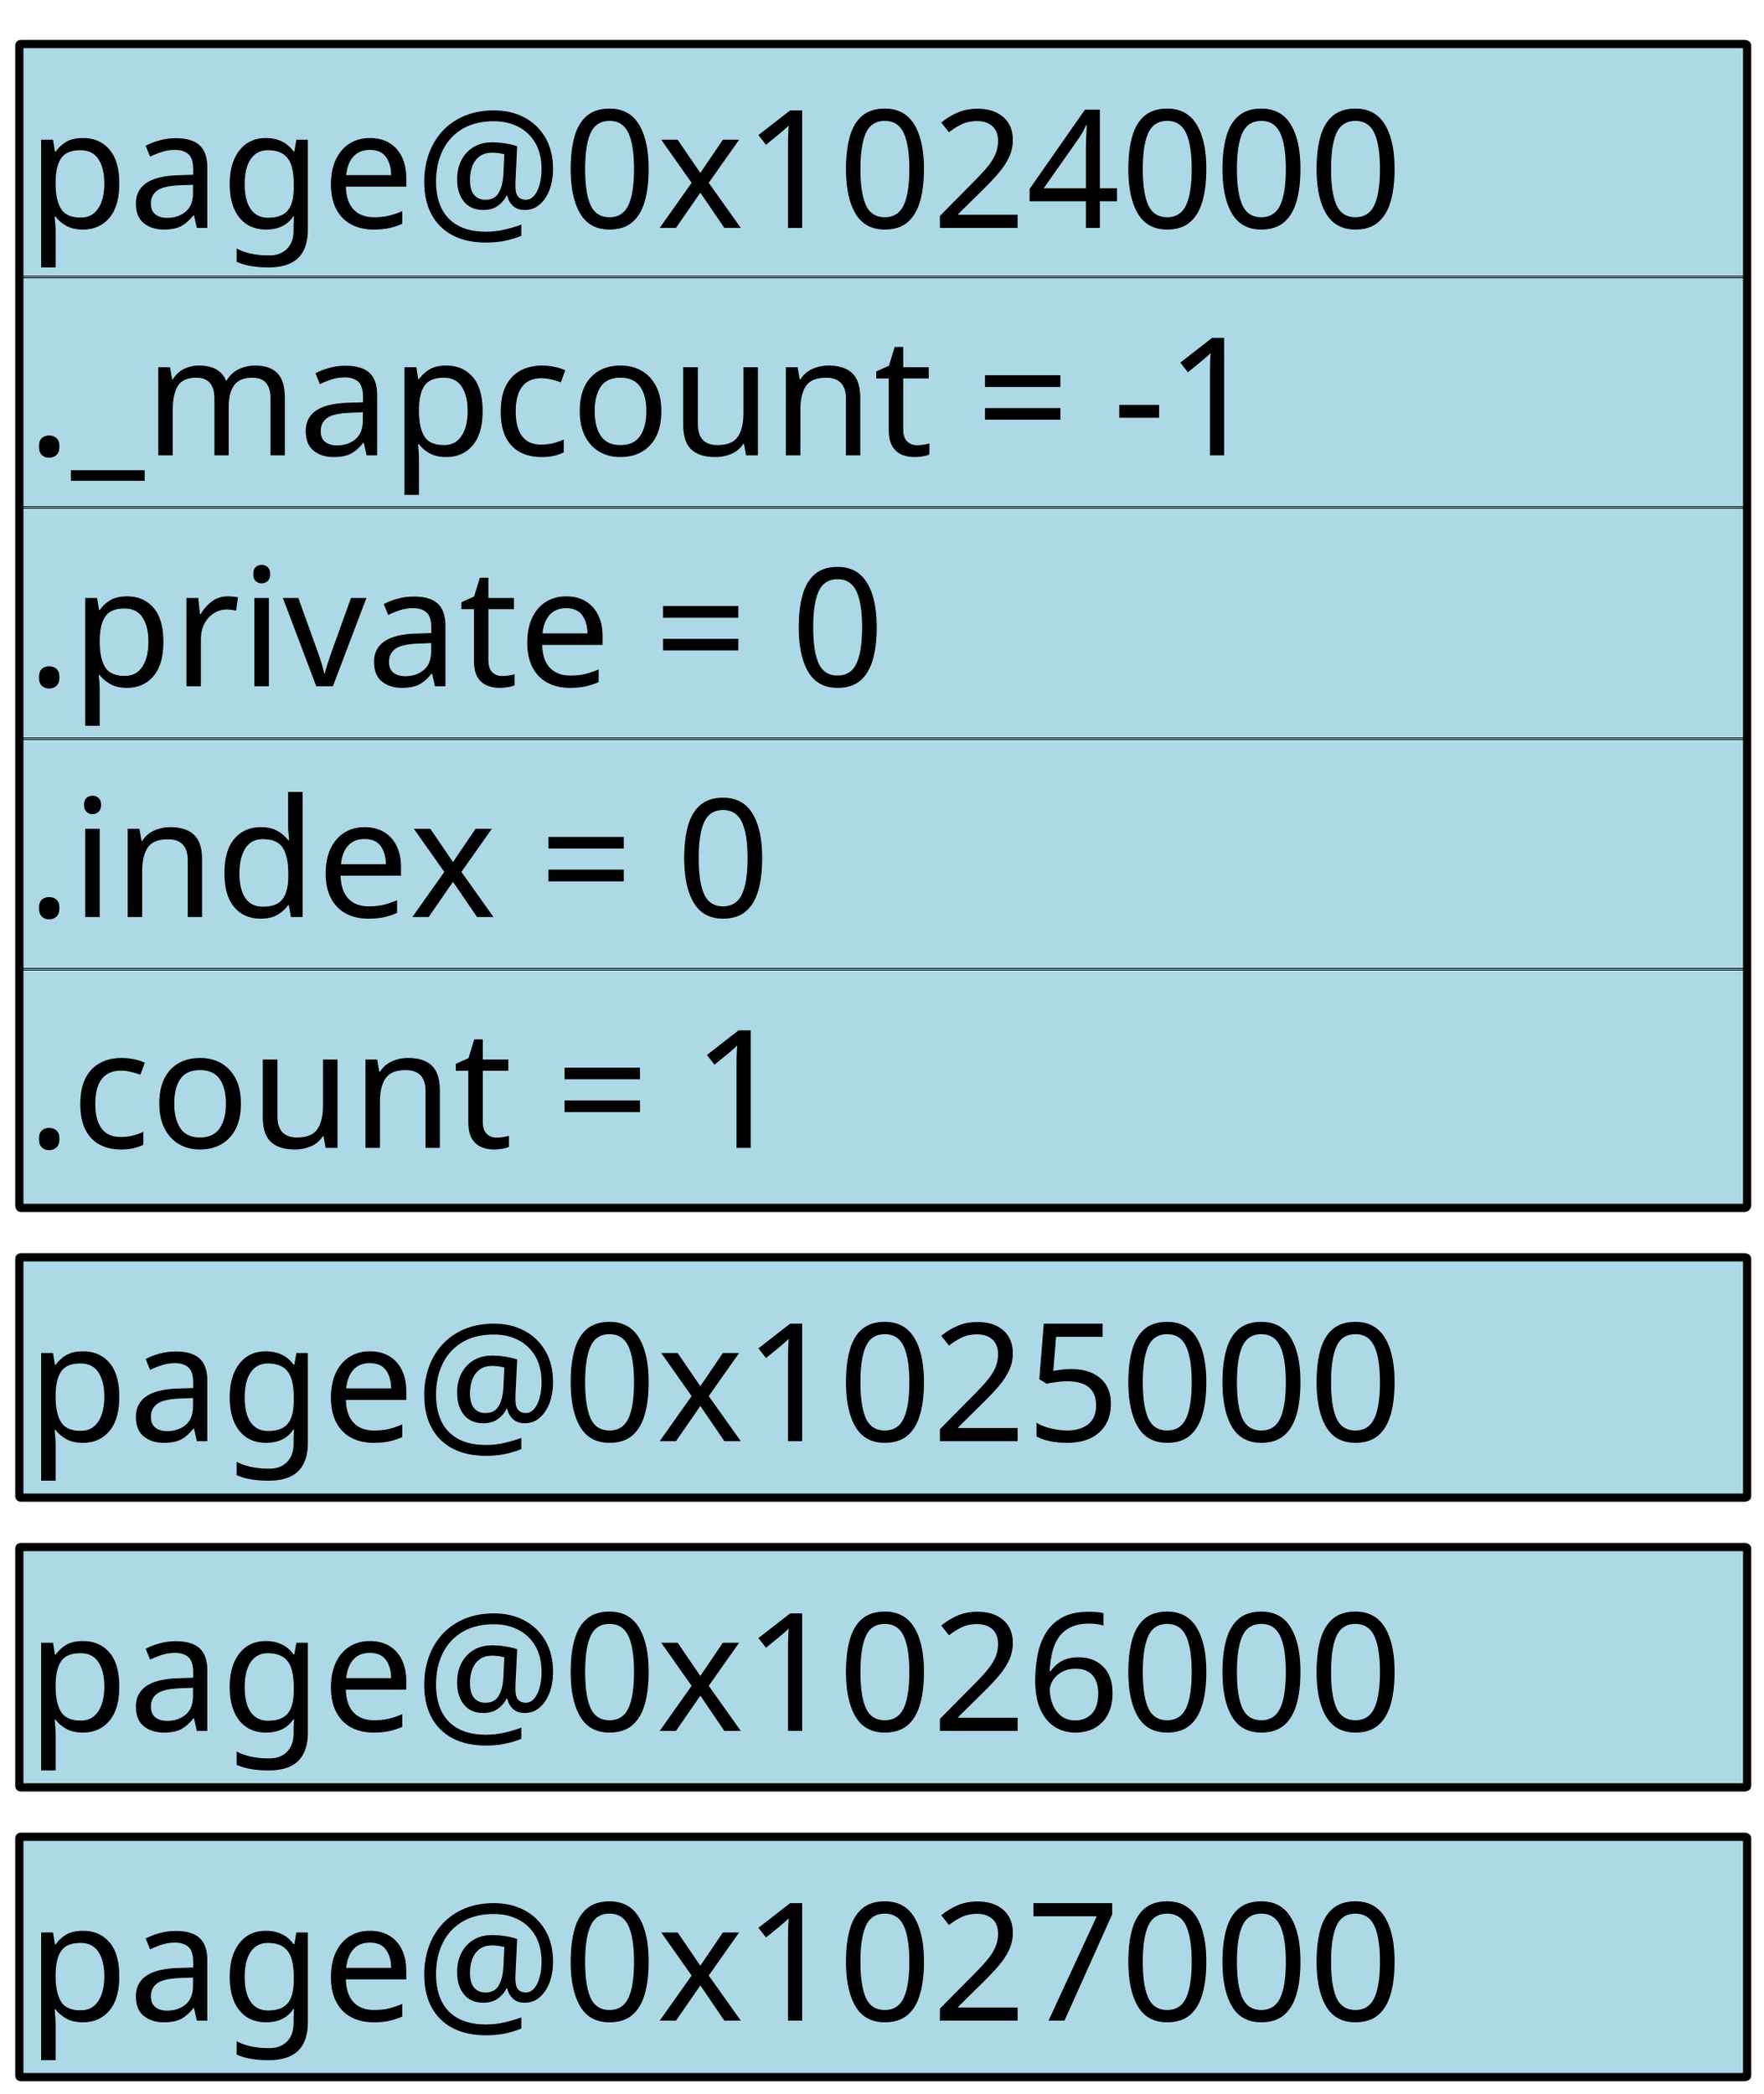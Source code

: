 @startuml
skinparam ComponentStyle rectangle
skinparam Component {
    FontSize 200
    BackgroundColor LightBlue
    BorderThickness 10
    BorderColor black
}

skinparam Rectangle {
    BackgroundColor transparent
    BorderColor transparent
}

rectangle {
    component p1 [
    page@0x1024000\t
    ====
    ._mapcount = -1
    ====
    .private = 0
    ====
    .index = 0
    ====
    .count = 1
    ]

    component p2 [
    page@0x1025000\t
    ]

    component p3 [
    page@0x1026000\t
    ]

    component p4 [
    page@0x1027000\t
    ]

    p1-down[hidden]-p2
    p2-down[hidden]-p3
    p3-down[hidden]-p4
}

@enduml